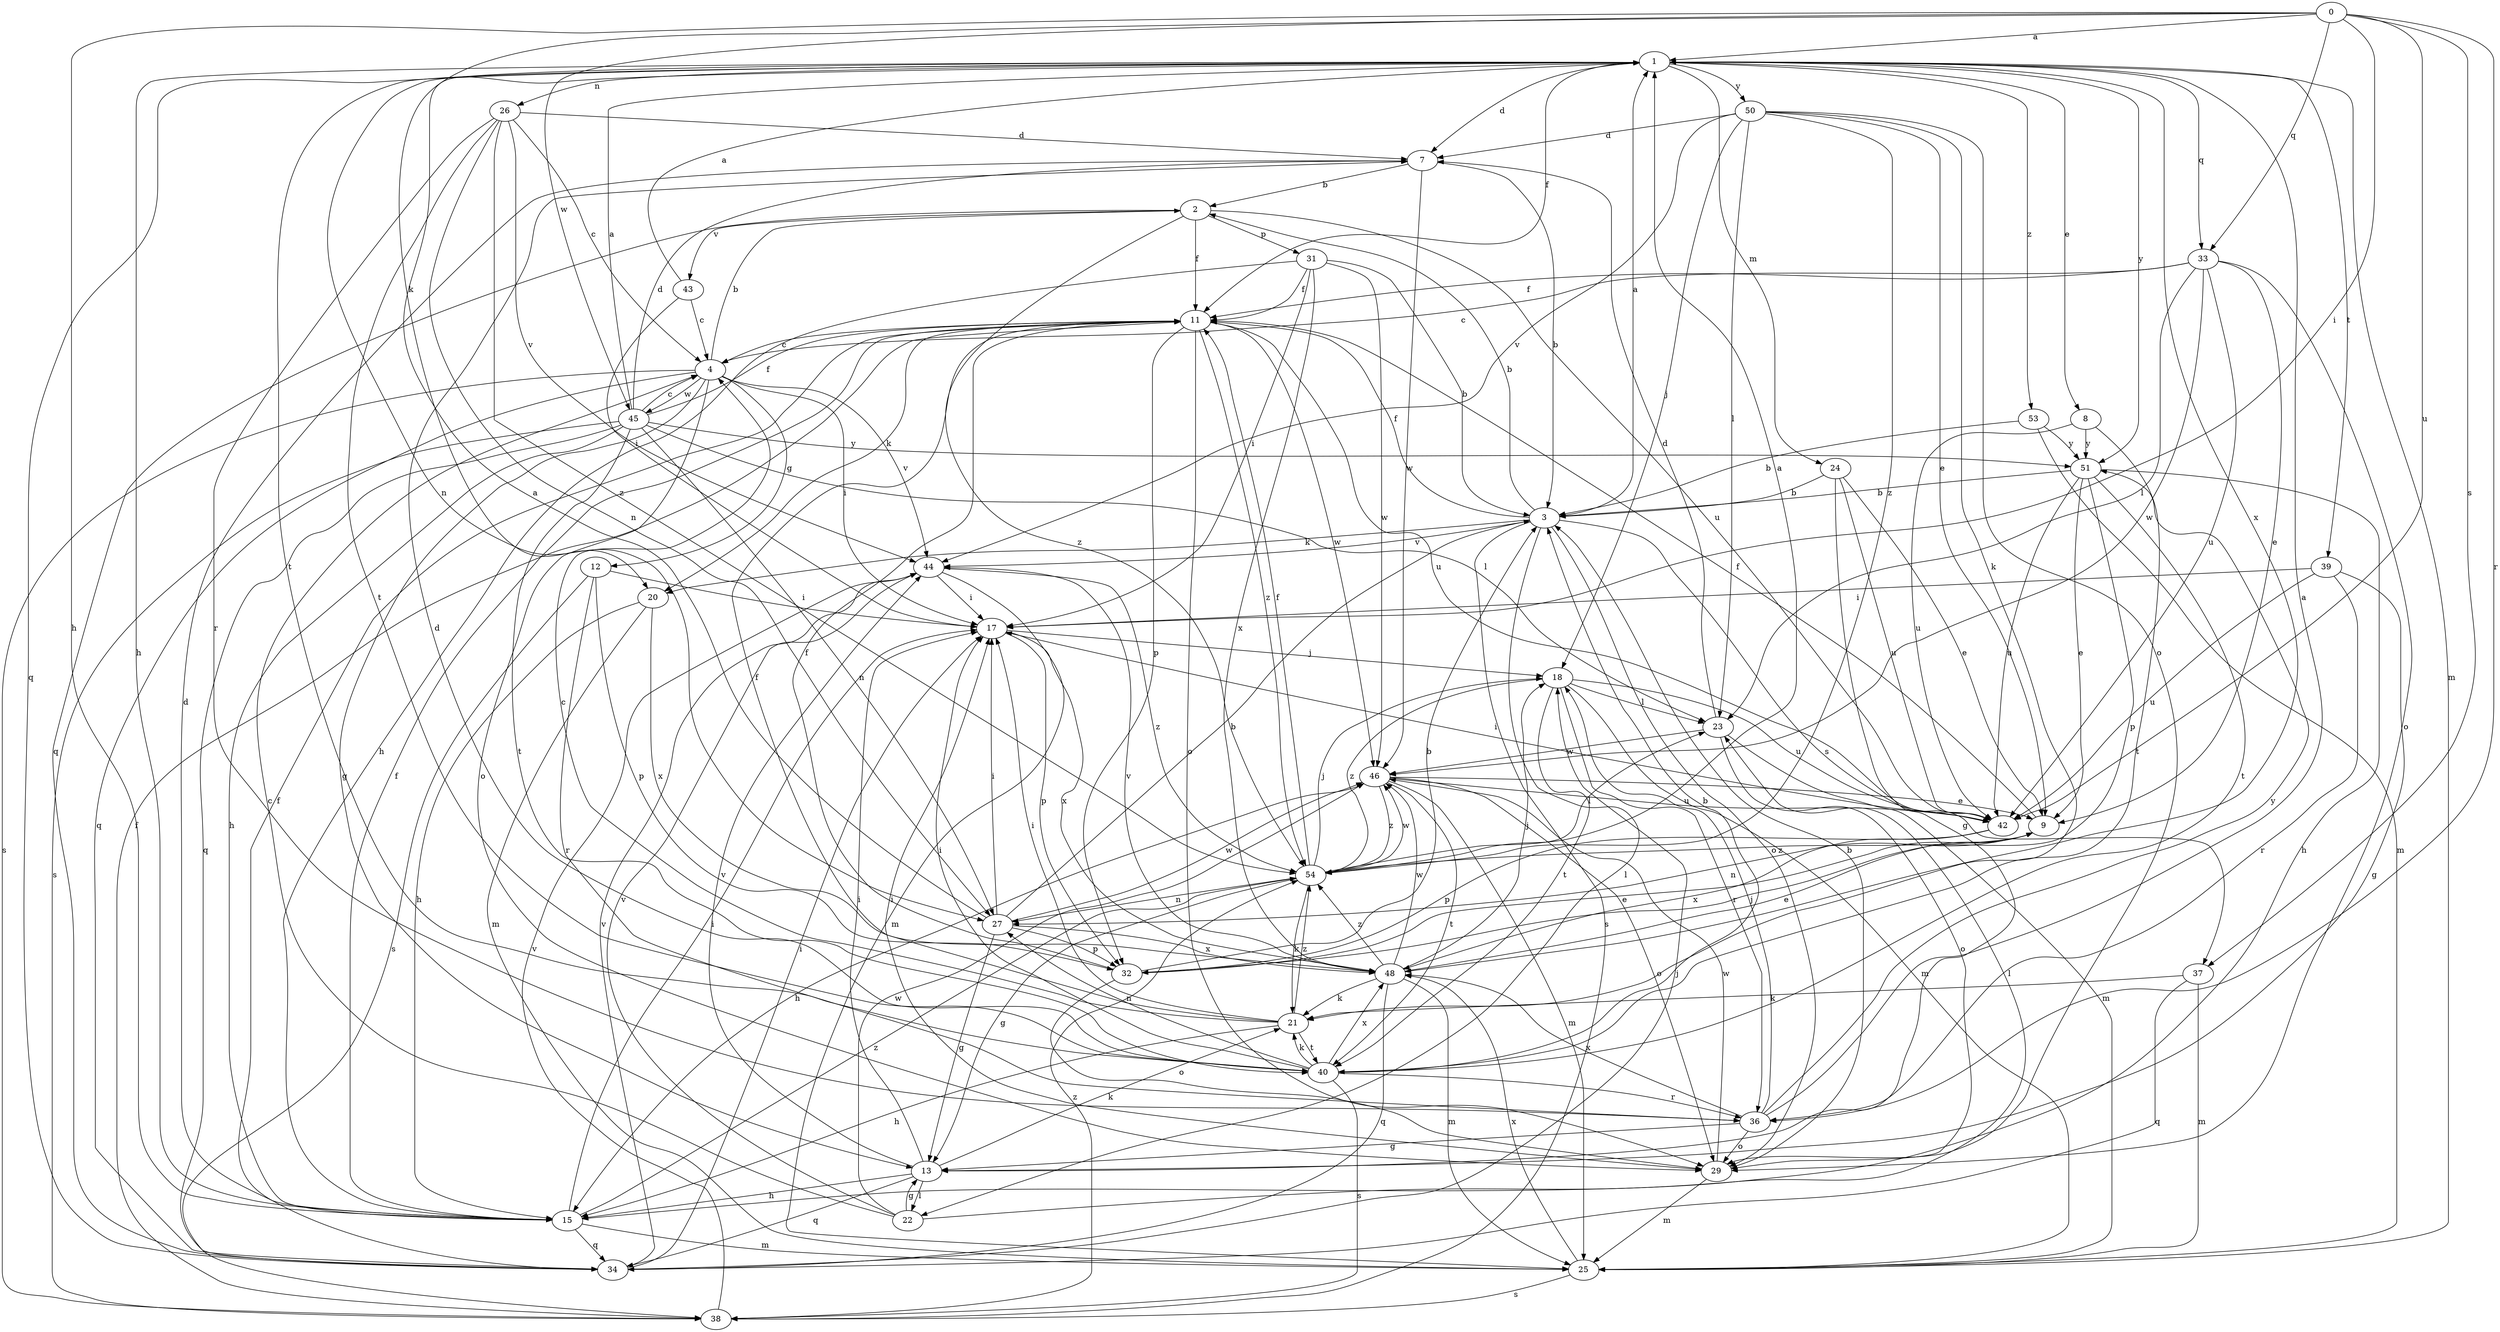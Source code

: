 strict digraph  {
0;
1;
2;
3;
4;
7;
8;
9;
11;
12;
13;
15;
17;
18;
20;
21;
22;
23;
24;
25;
26;
27;
29;
31;
32;
33;
34;
36;
37;
38;
39;
40;
42;
43;
44;
45;
46;
48;
50;
51;
53;
54;
0 -> 1  [label=a];
0 -> 15  [label=h];
0 -> 17  [label=i];
0 -> 20  [label=k];
0 -> 33  [label=q];
0 -> 36  [label=r];
0 -> 37  [label=s];
0 -> 42  [label=u];
0 -> 45  [label=w];
1 -> 7  [label=d];
1 -> 8  [label=e];
1 -> 11  [label=f];
1 -> 15  [label=h];
1 -> 24  [label=m];
1 -> 25  [label=m];
1 -> 26  [label=n];
1 -> 27  [label=n];
1 -> 33  [label=q];
1 -> 34  [label=q];
1 -> 39  [label=t];
1 -> 40  [label=t];
1 -> 48  [label=x];
1 -> 50  [label=y];
1 -> 51  [label=y];
1 -> 53  [label=z];
2 -> 11  [label=f];
2 -> 31  [label=p];
2 -> 34  [label=q];
2 -> 42  [label=u];
2 -> 43  [label=v];
2 -> 54  [label=z];
3 -> 1  [label=a];
3 -> 2  [label=b];
3 -> 11  [label=f];
3 -> 20  [label=k];
3 -> 22  [label=l];
3 -> 29  [label=o];
3 -> 37  [label=s];
3 -> 38  [label=s];
3 -> 44  [label=v];
4 -> 2  [label=b];
4 -> 12  [label=g];
4 -> 13  [label=g];
4 -> 17  [label=i];
4 -> 29  [label=o];
4 -> 34  [label=q];
4 -> 38  [label=s];
4 -> 44  [label=v];
4 -> 45  [label=w];
7 -> 2  [label=b];
7 -> 3  [label=b];
7 -> 46  [label=w];
8 -> 40  [label=t];
8 -> 42  [label=u];
8 -> 51  [label=y];
9 -> 11  [label=f];
9 -> 27  [label=n];
9 -> 54  [label=z];
11 -> 4  [label=c];
11 -> 20  [label=k];
11 -> 29  [label=o];
11 -> 32  [label=p];
11 -> 42  [label=u];
11 -> 46  [label=w];
11 -> 54  [label=z];
12 -> 17  [label=i];
12 -> 32  [label=p];
12 -> 36  [label=r];
12 -> 38  [label=s];
13 -> 15  [label=h];
13 -> 17  [label=i];
13 -> 21  [label=k];
13 -> 22  [label=l];
13 -> 34  [label=q];
13 -> 44  [label=v];
15 -> 7  [label=d];
15 -> 11  [label=f];
15 -> 17  [label=i];
15 -> 25  [label=m];
15 -> 34  [label=q];
15 -> 54  [label=z];
17 -> 18  [label=j];
17 -> 32  [label=p];
17 -> 48  [label=x];
18 -> 23  [label=l];
18 -> 25  [label=m];
18 -> 36  [label=r];
18 -> 40  [label=t];
18 -> 42  [label=u];
18 -> 54  [label=z];
20 -> 15  [label=h];
20 -> 25  [label=m];
20 -> 48  [label=x];
21 -> 4  [label=c];
21 -> 11  [label=f];
21 -> 15  [label=h];
21 -> 17  [label=i];
21 -> 40  [label=t];
21 -> 54  [label=z];
22 -> 4  [label=c];
22 -> 13  [label=g];
22 -> 23  [label=l];
22 -> 44  [label=v];
22 -> 46  [label=w];
23 -> 7  [label=d];
23 -> 25  [label=m];
23 -> 29  [label=o];
23 -> 46  [label=w];
24 -> 3  [label=b];
24 -> 9  [label=e];
24 -> 13  [label=g];
24 -> 42  [label=u];
25 -> 38  [label=s];
25 -> 48  [label=x];
26 -> 4  [label=c];
26 -> 7  [label=d];
26 -> 27  [label=n];
26 -> 36  [label=r];
26 -> 40  [label=t];
26 -> 44  [label=v];
26 -> 54  [label=z];
27 -> 1  [label=a];
27 -> 3  [label=b];
27 -> 13  [label=g];
27 -> 17  [label=i];
27 -> 32  [label=p];
27 -> 46  [label=w];
27 -> 48  [label=x];
29 -> 3  [label=b];
29 -> 17  [label=i];
29 -> 25  [label=m];
29 -> 46  [label=w];
31 -> 3  [label=b];
31 -> 11  [label=f];
31 -> 15  [label=h];
31 -> 17  [label=i];
31 -> 46  [label=w];
31 -> 48  [label=x];
32 -> 3  [label=b];
32 -> 9  [label=e];
32 -> 11  [label=f];
32 -> 29  [label=o];
33 -> 4  [label=c];
33 -> 9  [label=e];
33 -> 11  [label=f];
33 -> 23  [label=l];
33 -> 29  [label=o];
33 -> 42  [label=u];
33 -> 46  [label=w];
34 -> 11  [label=f];
34 -> 17  [label=i];
34 -> 18  [label=j];
34 -> 44  [label=v];
36 -> 1  [label=a];
36 -> 13  [label=g];
36 -> 18  [label=j];
36 -> 29  [label=o];
36 -> 48  [label=x];
36 -> 51  [label=y];
37 -> 21  [label=k];
37 -> 25  [label=m];
37 -> 34  [label=q];
38 -> 11  [label=f];
38 -> 44  [label=v];
38 -> 54  [label=z];
39 -> 13  [label=g];
39 -> 17  [label=i];
39 -> 36  [label=r];
39 -> 42  [label=u];
40 -> 3  [label=b];
40 -> 7  [label=d];
40 -> 17  [label=i];
40 -> 21  [label=k];
40 -> 27  [label=n];
40 -> 36  [label=r];
40 -> 38  [label=s];
40 -> 48  [label=x];
42 -> 17  [label=i];
42 -> 32  [label=p];
42 -> 48  [label=x];
43 -> 1  [label=a];
43 -> 4  [label=c];
43 -> 17  [label=i];
44 -> 17  [label=i];
44 -> 25  [label=m];
44 -> 54  [label=z];
45 -> 1  [label=a];
45 -> 4  [label=c];
45 -> 7  [label=d];
45 -> 11  [label=f];
45 -> 15  [label=h];
45 -> 23  [label=l];
45 -> 27  [label=n];
45 -> 34  [label=q];
45 -> 38  [label=s];
45 -> 40  [label=t];
45 -> 51  [label=y];
46 -> 9  [label=e];
46 -> 15  [label=h];
46 -> 25  [label=m];
46 -> 29  [label=o];
46 -> 40  [label=t];
46 -> 42  [label=u];
46 -> 54  [label=z];
48 -> 9  [label=e];
48 -> 18  [label=j];
48 -> 21  [label=k];
48 -> 25  [label=m];
48 -> 34  [label=q];
48 -> 44  [label=v];
48 -> 46  [label=w];
48 -> 54  [label=z];
50 -> 7  [label=d];
50 -> 9  [label=e];
50 -> 18  [label=j];
50 -> 21  [label=k];
50 -> 23  [label=l];
50 -> 29  [label=o];
50 -> 44  [label=v];
50 -> 54  [label=z];
51 -> 3  [label=b];
51 -> 9  [label=e];
51 -> 15  [label=h];
51 -> 32  [label=p];
51 -> 40  [label=t];
51 -> 42  [label=u];
53 -> 3  [label=b];
53 -> 25  [label=m];
53 -> 51  [label=y];
54 -> 1  [label=a];
54 -> 11  [label=f];
54 -> 13  [label=g];
54 -> 18  [label=j];
54 -> 21  [label=k];
54 -> 23  [label=l];
54 -> 27  [label=n];
54 -> 46  [label=w];
}
